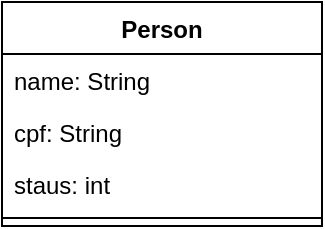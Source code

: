 <mxfile pages="1" version="11.2.3" type="github"><diagram id="qkGhtGG6UsQyJgzUy49e" name="Page-1"><mxGraphModel dx="713" dy="688" grid="1" gridSize="10" guides="1" tooltips="1" connect="1" arrows="1" fold="1" page="1" pageScale="1" pageWidth="850" pageHeight="1100" math="0" shadow="0"><root><mxCell id="0"/><mxCell id="1" parent="0"/><mxCell id="tettdagMKd3cZstppZ63-1" value="Person" style="swimlane;fontStyle=1;align=center;verticalAlign=top;childLayout=stackLayout;horizontal=1;startSize=26;horizontalStack=0;resizeParent=1;resizeParentMax=0;resizeLast=0;collapsible=1;marginBottom=0;" vertex="1" parent="1"><mxGeometry x="20" y="20" width="160" height="112" as="geometry"/></mxCell><mxCell id="tettdagMKd3cZstppZ63-6" value="name: String" style="text;strokeColor=none;fillColor=none;align=left;verticalAlign=top;spacingLeft=4;spacingRight=4;overflow=hidden;rotatable=0;points=[[0,0.5],[1,0.5]];portConstraint=eastwest;" vertex="1" parent="tettdagMKd3cZstppZ63-1"><mxGeometry y="26" width="160" height="26" as="geometry"/></mxCell><mxCell id="tettdagMKd3cZstppZ63-5" value="cpf: String" style="text;strokeColor=none;fillColor=none;align=left;verticalAlign=top;spacingLeft=4;spacingRight=4;overflow=hidden;rotatable=0;points=[[0,0.5],[1,0.5]];portConstraint=eastwest;" vertex="1" parent="tettdagMKd3cZstppZ63-1"><mxGeometry y="52" width="160" height="26" as="geometry"/></mxCell><mxCell id="tettdagMKd3cZstppZ63-8" value="staus: int" style="text;strokeColor=none;fillColor=none;align=left;verticalAlign=top;spacingLeft=4;spacingRight=4;overflow=hidden;rotatable=0;points=[[0,0.5],[1,0.5]];portConstraint=eastwest;" vertex="1" parent="tettdagMKd3cZstppZ63-1"><mxGeometry y="78" width="160" height="26" as="geometry"/></mxCell><mxCell id="tettdagMKd3cZstppZ63-3" value="" style="line;strokeWidth=1;fillColor=none;align=left;verticalAlign=middle;spacingTop=-1;spacingLeft=3;spacingRight=3;rotatable=0;labelPosition=right;points=[];portConstraint=eastwest;" vertex="1" parent="tettdagMKd3cZstppZ63-1"><mxGeometry y="104" width="160" height="8" as="geometry"/></mxCell></root></mxGraphModel></diagram></mxfile>